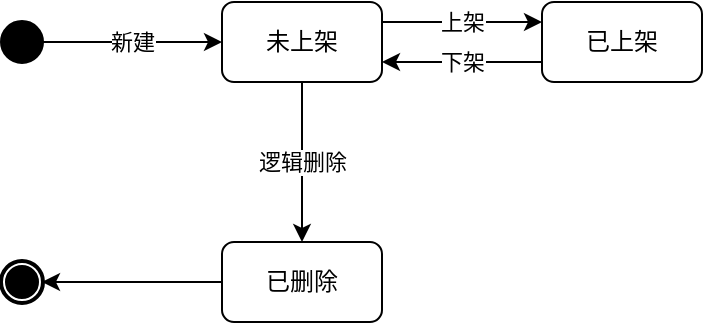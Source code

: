 <mxfile version="13.8.7" type="github">
  <diagram id="7e0GtD7TXZg0hHKQMnAh" name="Page-1">
    <mxGraphModel dx="1662" dy="1167" grid="1" gridSize="10" guides="1" tooltips="1" connect="1" arrows="1" fold="1" page="1" pageScale="1" pageWidth="850" pageHeight="1100" math="0" shadow="0">
      <root>
        <mxCell id="0" />
        <mxCell id="1" parent="0" />
        <mxCell id="PHka3gXeUMbXcuHf-Wi0-8" value="新建" style="edgeStyle=orthogonalEdgeStyle;rounded=0;orthogonalLoop=1;jettySize=auto;html=1;" parent="1" source="PHka3gXeUMbXcuHf-Wi0-1" target="PHka3gXeUMbXcuHf-Wi0-4" edge="1">
          <mxGeometry relative="1" as="geometry" />
        </mxCell>
        <mxCell id="PHka3gXeUMbXcuHf-Wi0-1" value="" style="strokeWidth=2;html=1;shape=mxgraph.flowchart.start_2;whiteSpace=wrap;fillColor=#000000;" parent="1" vertex="1">
          <mxGeometry x="130" y="250" width="20" height="20" as="geometry" />
        </mxCell>
        <mxCell id="PHka3gXeUMbXcuHf-Wi0-2" value="" style="shape=mxgraph.bpmn.shape;html=1;verticalLabelPosition=bottom;labelBackgroundColor=#ffffff;verticalAlign=top;align=center;perimeter=ellipsePerimeter;outlineConnect=0;outline=end;symbol=terminate;fillColor=#FFFFFF;" parent="1" vertex="1">
          <mxGeometry x="130" y="370" width="20" height="20" as="geometry" />
        </mxCell>
        <mxCell id="PHka3gXeUMbXcuHf-Wi0-9" value="上架" style="edgeStyle=orthogonalEdgeStyle;rounded=0;orthogonalLoop=1;jettySize=auto;html=1;" parent="1" source="PHka3gXeUMbXcuHf-Wi0-4" target="PHka3gXeUMbXcuHf-Wi0-5" edge="1">
          <mxGeometry relative="1" as="geometry">
            <Array as="points">
              <mxPoint x="360" y="250" />
              <mxPoint x="360" y="250" />
            </Array>
          </mxGeometry>
        </mxCell>
        <mxCell id="PHka3gXeUMbXcuHf-Wi0-15" value="逻辑删除" style="edgeStyle=none;rounded=0;orthogonalLoop=1;jettySize=auto;html=1;" parent="1" source="PHka3gXeUMbXcuHf-Wi0-4" target="PHka3gXeUMbXcuHf-Wi0-7" edge="1">
          <mxGeometry relative="1" as="geometry" />
        </mxCell>
        <mxCell id="PHka3gXeUMbXcuHf-Wi0-4" value="未上架" style="rounded=1;whiteSpace=wrap;html=1;fillColor=#FFFFFF;" parent="1" vertex="1">
          <mxGeometry x="240" y="240" width="80" height="40" as="geometry" />
        </mxCell>
        <mxCell id="PHka3gXeUMbXcuHf-Wi0-10" value="下架" style="edgeStyle=orthogonalEdgeStyle;rounded=0;orthogonalLoop=1;jettySize=auto;html=1;" parent="1" source="PHka3gXeUMbXcuHf-Wi0-5" target="PHka3gXeUMbXcuHf-Wi0-4" edge="1">
          <mxGeometry relative="1" as="geometry">
            <Array as="points">
              <mxPoint x="360" y="270" />
              <mxPoint x="360" y="270" />
            </Array>
          </mxGeometry>
        </mxCell>
        <mxCell id="PHka3gXeUMbXcuHf-Wi0-5" value="已上架" style="rounded=1;whiteSpace=wrap;html=1;fillColor=#FFFFFF;" parent="1" vertex="1">
          <mxGeometry x="400" y="240" width="80" height="40" as="geometry" />
        </mxCell>
        <mxCell id="PHka3gXeUMbXcuHf-Wi0-16" style="edgeStyle=none;rounded=0;orthogonalLoop=1;jettySize=auto;html=1;" parent="1" source="PHka3gXeUMbXcuHf-Wi0-7" target="PHka3gXeUMbXcuHf-Wi0-2" edge="1">
          <mxGeometry relative="1" as="geometry" />
        </mxCell>
        <mxCell id="PHka3gXeUMbXcuHf-Wi0-7" value="已删除" style="rounded=1;whiteSpace=wrap;html=1;fillColor=#FFFFFF;" parent="1" vertex="1">
          <mxGeometry x="240" y="360" width="80" height="40" as="geometry" />
        </mxCell>
      </root>
    </mxGraphModel>
  </diagram>
</mxfile>
